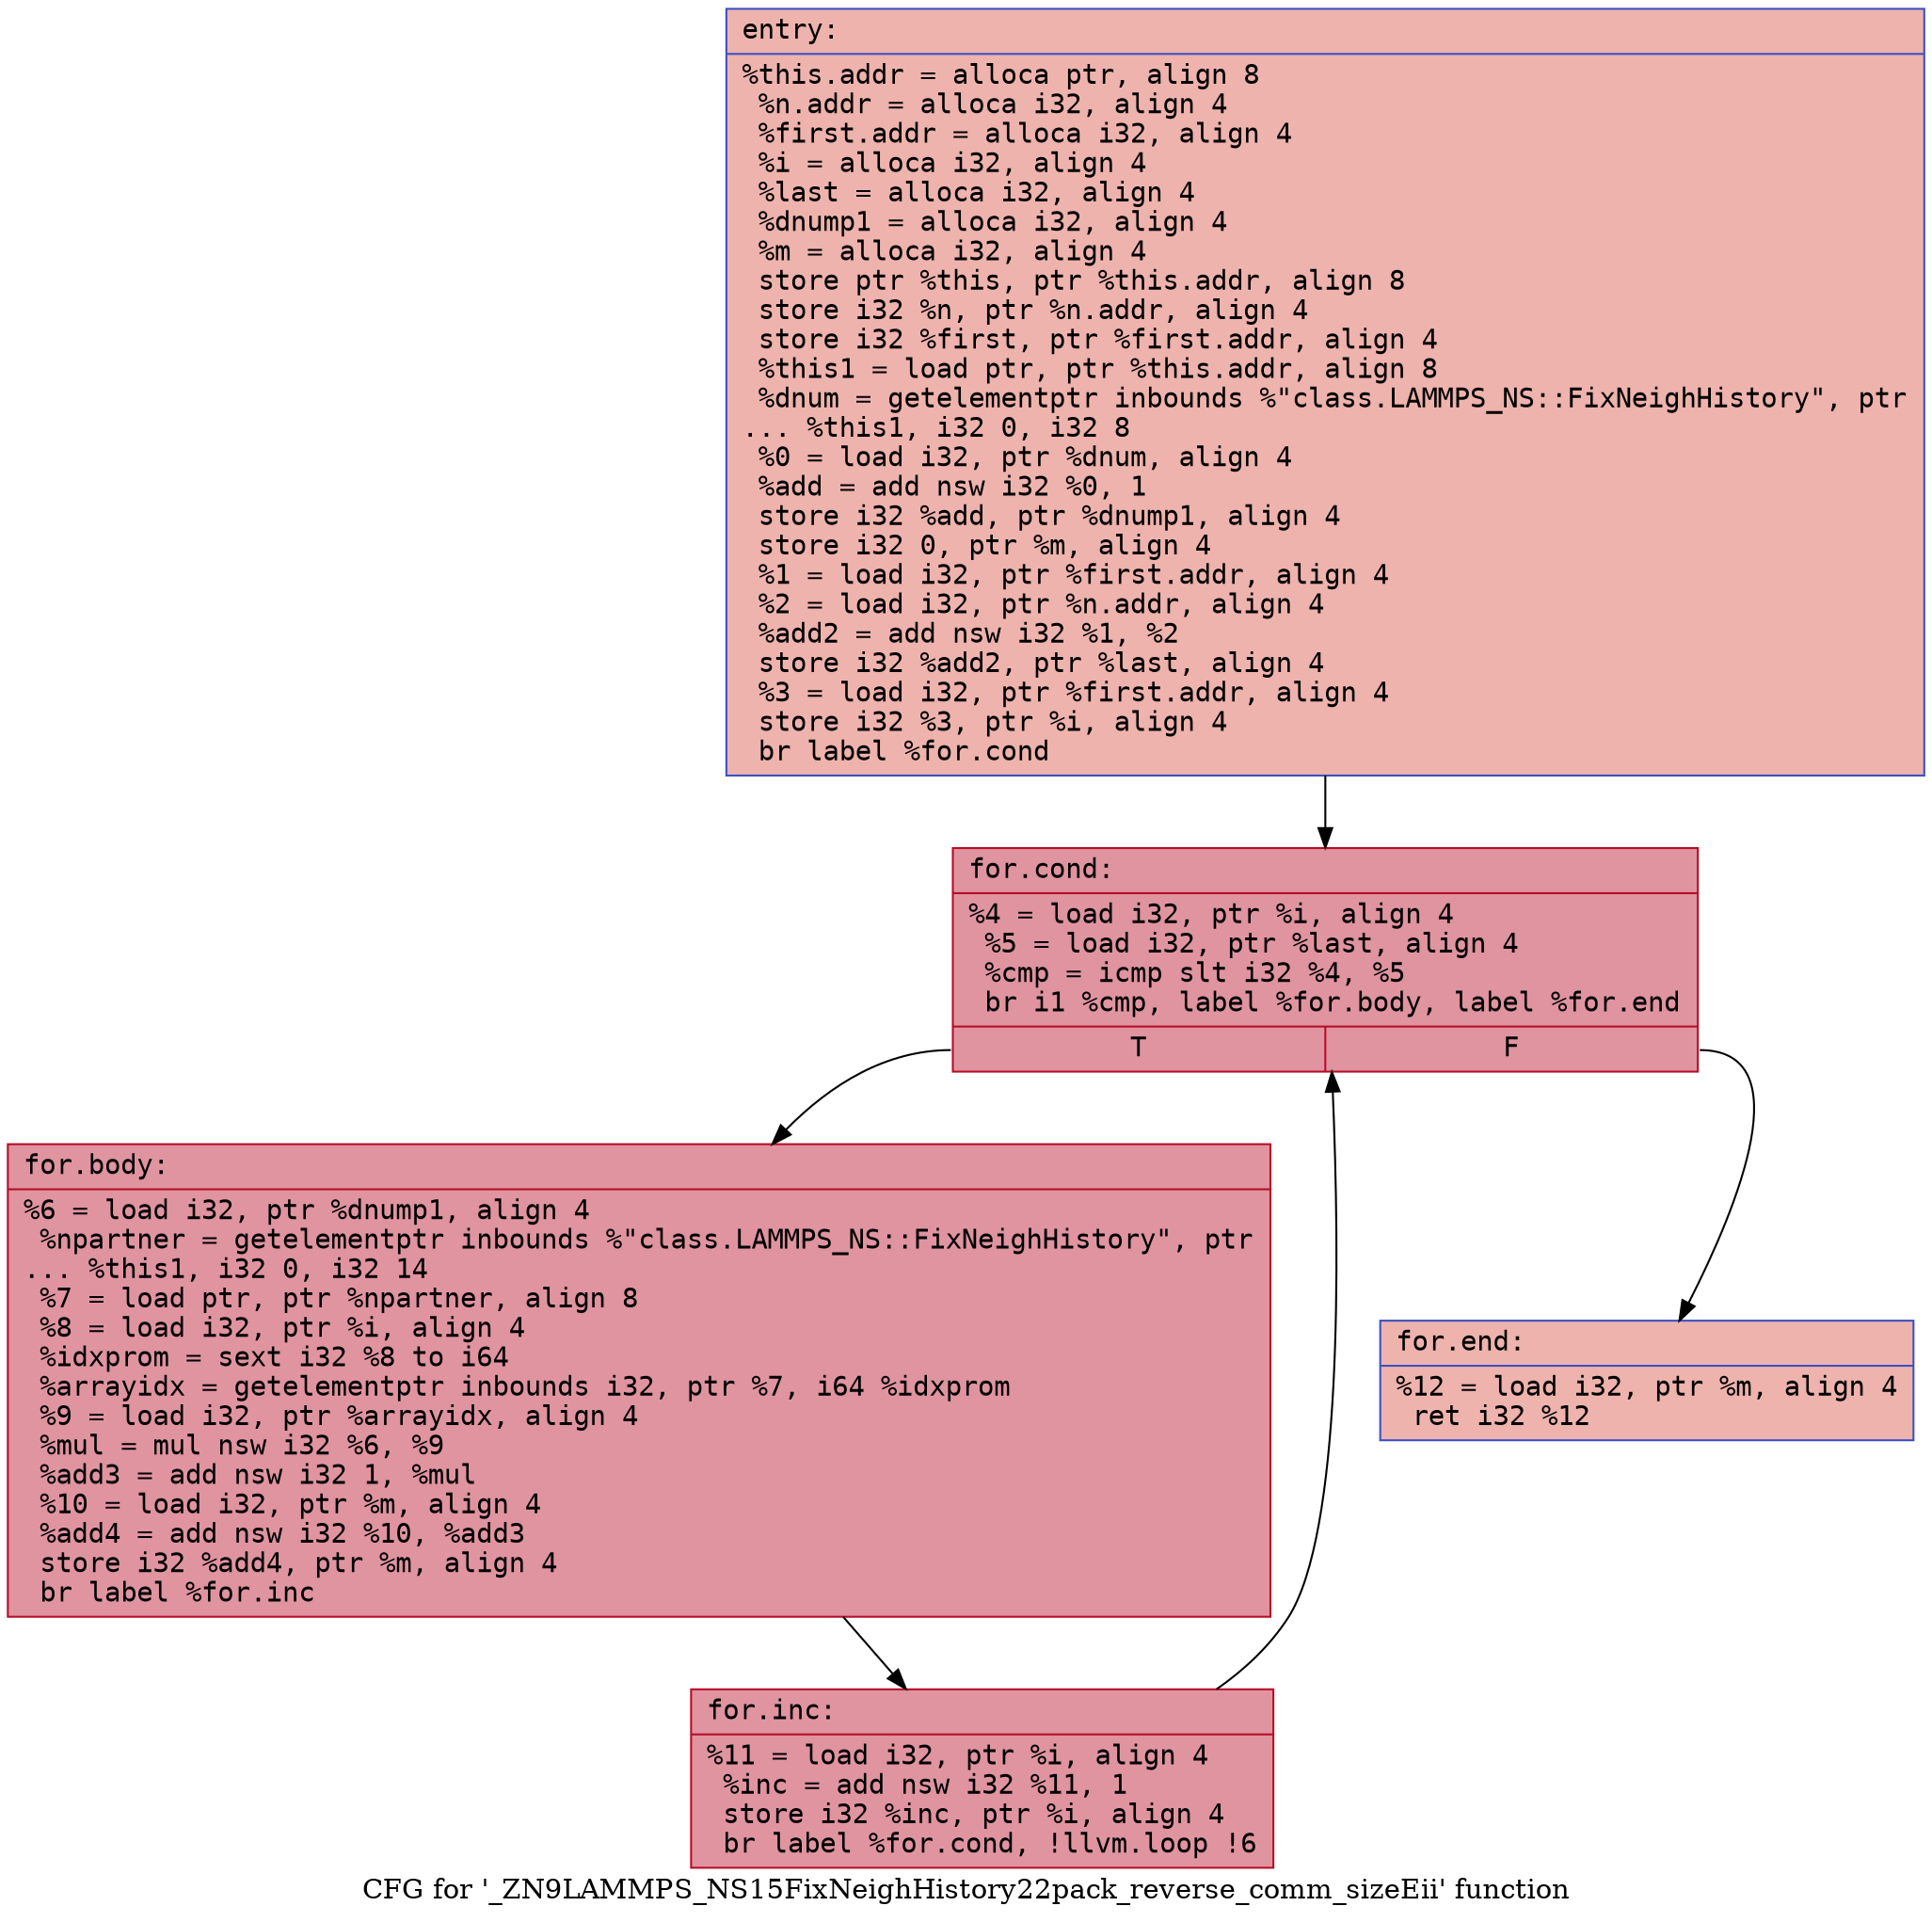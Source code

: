digraph "CFG for '_ZN9LAMMPS_NS15FixNeighHistory22pack_reverse_comm_sizeEii' function" {
	label="CFG for '_ZN9LAMMPS_NS15FixNeighHistory22pack_reverse_comm_sizeEii' function";

	Node0x556119b8e410 [shape=record,color="#3d50c3ff", style=filled, fillcolor="#d6524470" fontname="Courier",label="{entry:\l|  %this.addr = alloca ptr, align 8\l  %n.addr = alloca i32, align 4\l  %first.addr = alloca i32, align 4\l  %i = alloca i32, align 4\l  %last = alloca i32, align 4\l  %dnump1 = alloca i32, align 4\l  %m = alloca i32, align 4\l  store ptr %this, ptr %this.addr, align 8\l  store i32 %n, ptr %n.addr, align 4\l  store i32 %first, ptr %first.addr, align 4\l  %this1 = load ptr, ptr %this.addr, align 8\l  %dnum = getelementptr inbounds %\"class.LAMMPS_NS::FixNeighHistory\", ptr\l... %this1, i32 0, i32 8\l  %0 = load i32, ptr %dnum, align 4\l  %add = add nsw i32 %0, 1\l  store i32 %add, ptr %dnump1, align 4\l  store i32 0, ptr %m, align 4\l  %1 = load i32, ptr %first.addr, align 4\l  %2 = load i32, ptr %n.addr, align 4\l  %add2 = add nsw i32 %1, %2\l  store i32 %add2, ptr %last, align 4\l  %3 = load i32, ptr %first.addr, align 4\l  store i32 %3, ptr %i, align 4\l  br label %for.cond\l}"];
	Node0x556119b8e410 -> Node0x556119b8f600[tooltip="entry -> for.cond\nProbability 100.00%" ];
	Node0x556119b8f600 [shape=record,color="#b70d28ff", style=filled, fillcolor="#b70d2870" fontname="Courier",label="{for.cond:\l|  %4 = load i32, ptr %i, align 4\l  %5 = load i32, ptr %last, align 4\l  %cmp = icmp slt i32 %4, %5\l  br i1 %cmp, label %for.body, label %for.end\l|{<s0>T|<s1>F}}"];
	Node0x556119b8f600:s0 -> Node0x556119b8f8a0[tooltip="for.cond -> for.body\nProbability 96.88%" ];
	Node0x556119b8f600:s1 -> Node0x556119b8f920[tooltip="for.cond -> for.end\nProbability 3.12%" ];
	Node0x556119b8f8a0 [shape=record,color="#b70d28ff", style=filled, fillcolor="#b70d2870" fontname="Courier",label="{for.body:\l|  %6 = load i32, ptr %dnump1, align 4\l  %npartner = getelementptr inbounds %\"class.LAMMPS_NS::FixNeighHistory\", ptr\l... %this1, i32 0, i32 14\l  %7 = load ptr, ptr %npartner, align 8\l  %8 = load i32, ptr %i, align 4\l  %idxprom = sext i32 %8 to i64\l  %arrayidx = getelementptr inbounds i32, ptr %7, i64 %idxprom\l  %9 = load i32, ptr %arrayidx, align 4\l  %mul = mul nsw i32 %6, %9\l  %add3 = add nsw i32 1, %mul\l  %10 = load i32, ptr %m, align 4\l  %add4 = add nsw i32 %10, %add3\l  store i32 %add4, ptr %m, align 4\l  br label %for.inc\l}"];
	Node0x556119b8f8a0 -> Node0x556119b8ef20[tooltip="for.body -> for.inc\nProbability 100.00%" ];
	Node0x556119b8ef20 [shape=record,color="#b70d28ff", style=filled, fillcolor="#b70d2870" fontname="Courier",label="{for.inc:\l|  %11 = load i32, ptr %i, align 4\l  %inc = add nsw i32 %11, 1\l  store i32 %inc, ptr %i, align 4\l  br label %for.cond, !llvm.loop !6\l}"];
	Node0x556119b8ef20 -> Node0x556119b8f600[tooltip="for.inc -> for.cond\nProbability 100.00%" ];
	Node0x556119b8f920 [shape=record,color="#3d50c3ff", style=filled, fillcolor="#d6524470" fontname="Courier",label="{for.end:\l|  %12 = load i32, ptr %m, align 4\l  ret i32 %12\l}"];
}
